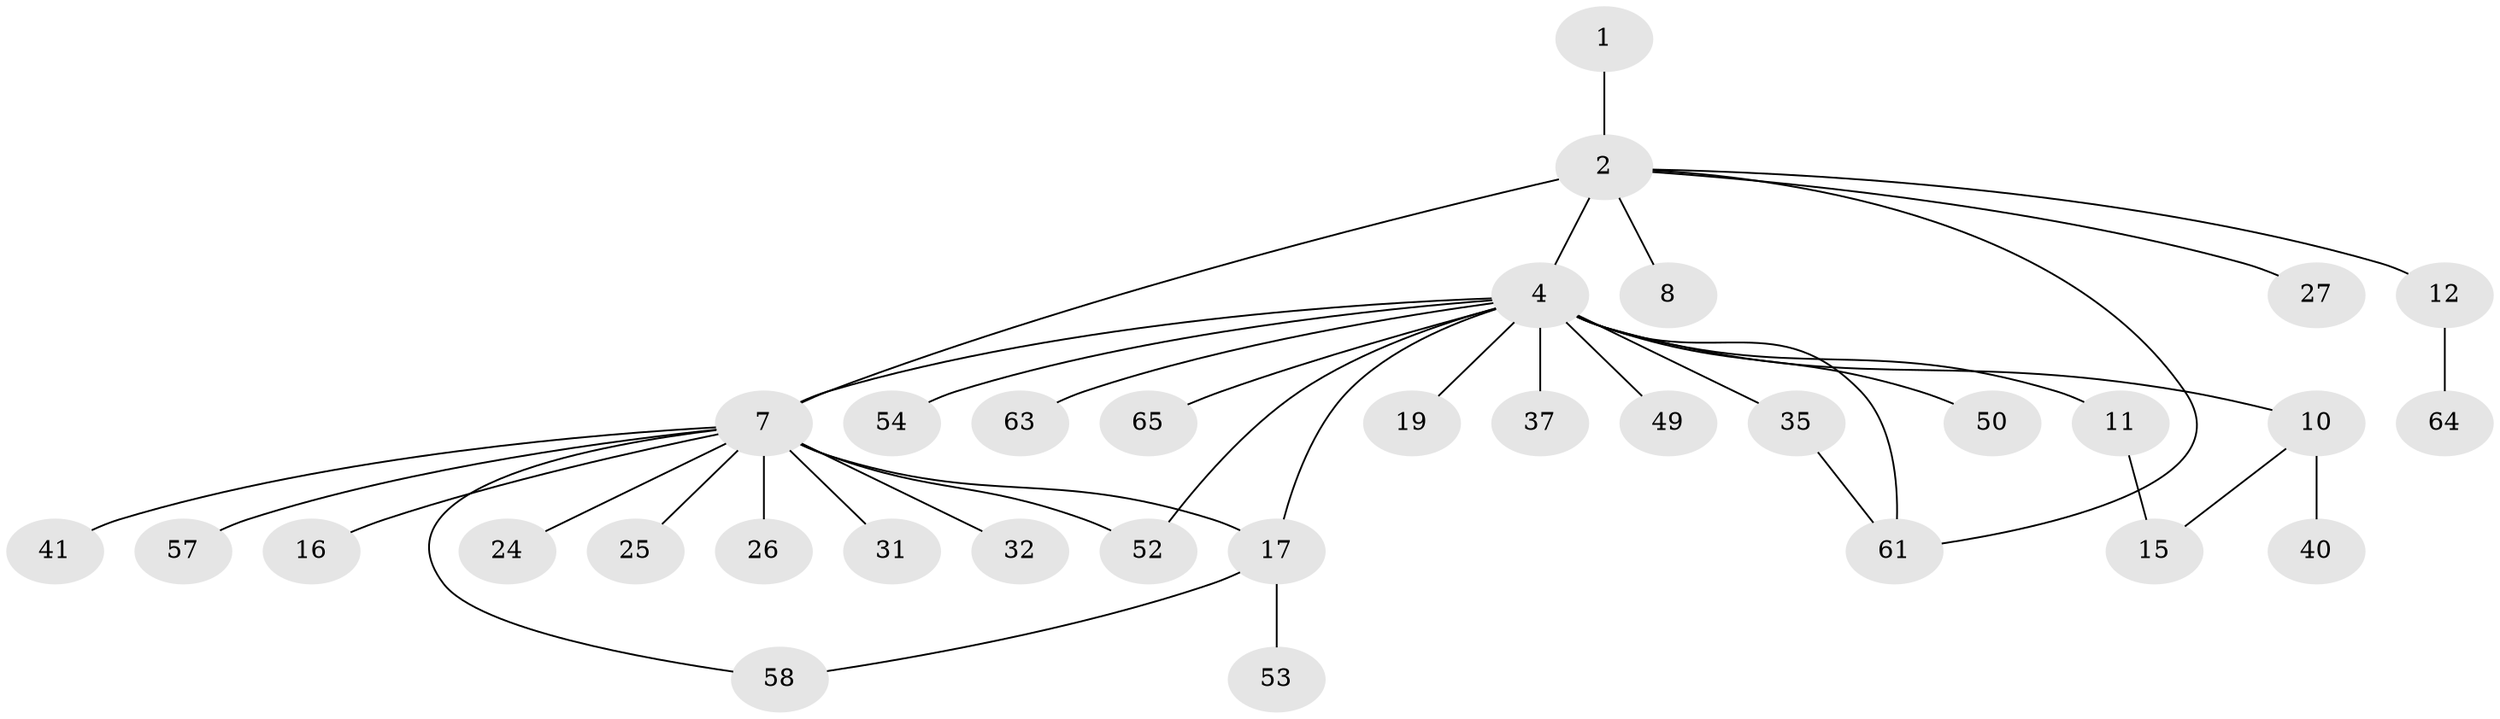 // original degree distribution, {1: 0.48484848484848486, 9: 0.015151515151515152, 3: 0.10606060606060606, 13: 0.015151515151515152, 2: 0.24242424242424243, 8: 0.030303030303030304, 7: 0.030303030303030304, 5: 0.015151515151515152, 4: 0.06060606060606061}
// Generated by graph-tools (version 1.1) at 2025/14/03/09/25 04:14:38]
// undirected, 33 vertices, 39 edges
graph export_dot {
graph [start="1"]
  node [color=gray90,style=filled];
  1;
  2 [super="+3+51+18"];
  4 [super="+5+23+9+6+20+22"];
  7 [super="+21+56+13+33"];
  8;
  10 [super="+36"];
  11;
  12;
  15;
  16 [super="+34+28"];
  17 [super="+48"];
  19 [super="+39"];
  24;
  25 [super="+60"];
  26;
  27;
  31 [super="+59"];
  32 [super="+38+47"];
  35;
  37;
  40;
  41 [super="+62"];
  49;
  50;
  52;
  53;
  54;
  57;
  58;
  61 [super="+66"];
  63;
  64;
  65;
  1 -- 2;
  2 -- 4 [weight=2];
  2 -- 7 [weight=2];
  2 -- 12;
  2 -- 8;
  2 -- 61;
  2 -- 27;
  4 -- 11;
  4 -- 37;
  4 -- 54;
  4 -- 61;
  4 -- 63;
  4 -- 17;
  4 -- 65;
  4 -- 35;
  4 -- 10;
  4 -- 49;
  4 -- 50;
  4 -- 19;
  4 -- 7;
  4 -- 52;
  7 -- 16;
  7 -- 17;
  7 -- 32 [weight=2];
  7 -- 26;
  7 -- 41;
  7 -- 24;
  7 -- 25;
  7 -- 58;
  7 -- 57;
  7 -- 31 [weight=4];
  7 -- 52;
  10 -- 40;
  10 -- 15;
  11 -- 15;
  12 -- 64;
  17 -- 58;
  17 -- 53;
  35 -- 61;
}

